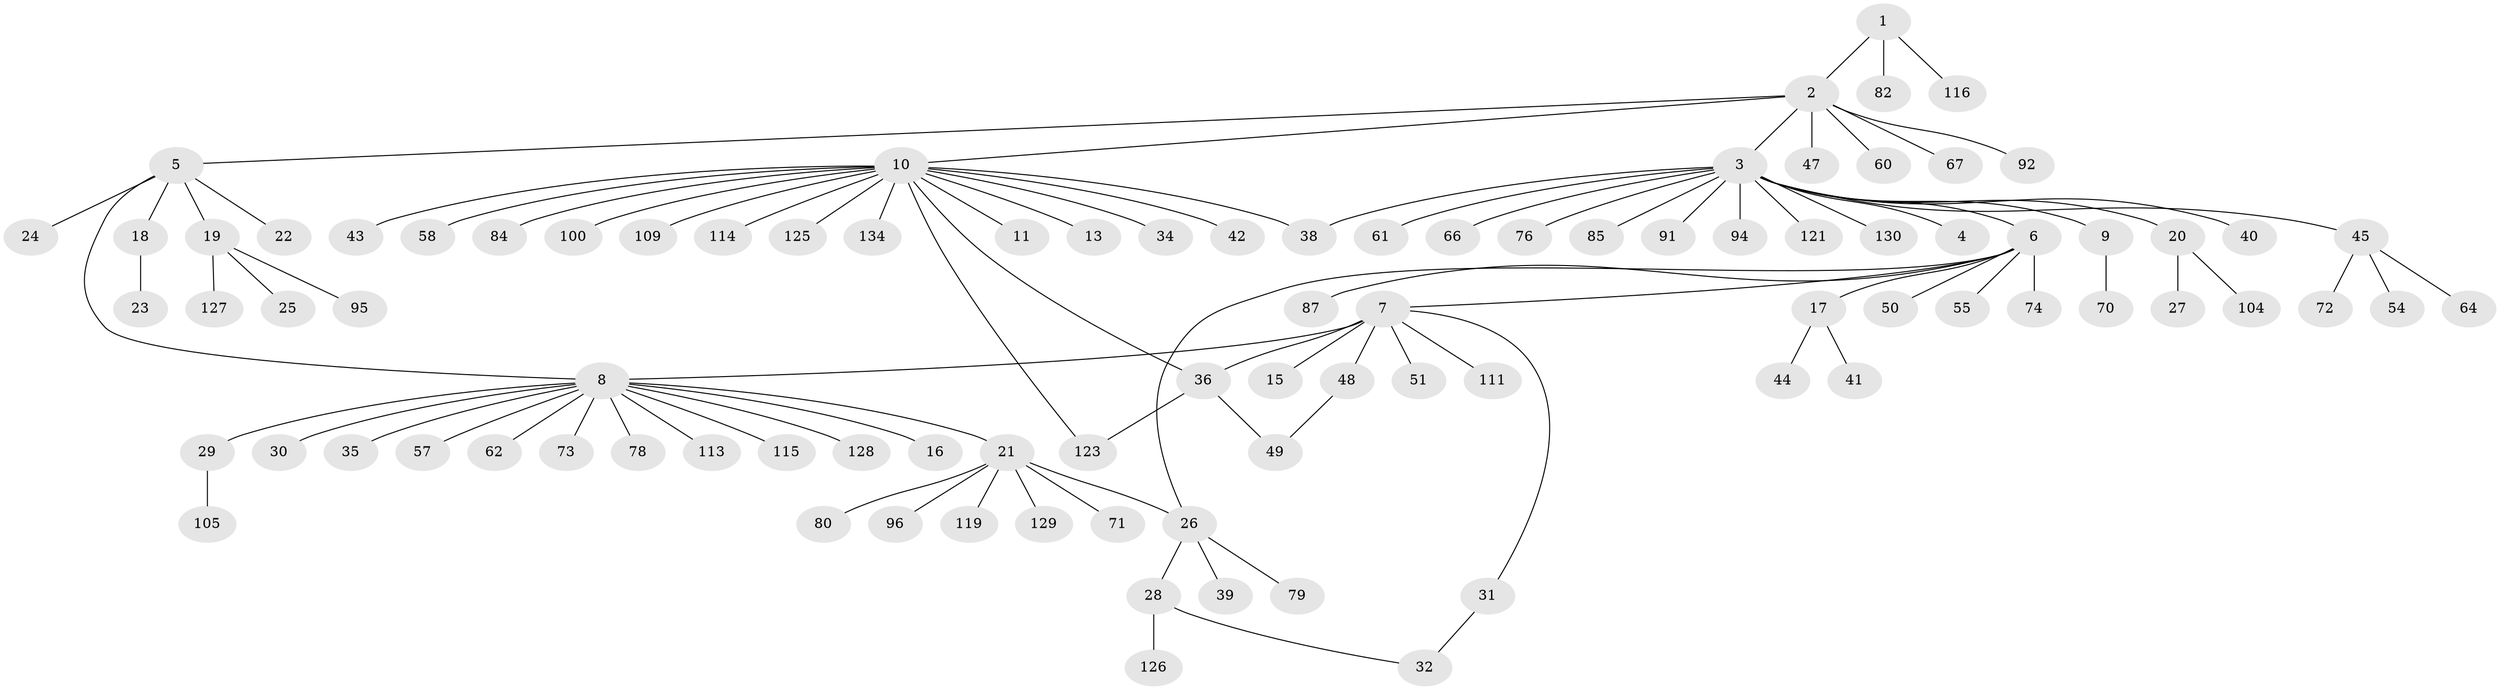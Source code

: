 // original degree distribution, {3: 0.05970149253731343, 8: 0.014925373134328358, 16: 0.014925373134328358, 1: 0.6865671641791045, 10: 0.007462686567164179, 15: 0.007462686567164179, 2: 0.14925373134328357, 17: 0.007462686567164179, 4: 0.022388059701492536, 7: 0.007462686567164179, 5: 0.007462686567164179, 6: 0.014925373134328358}
// Generated by graph-tools (version 1.1) at 2025/18/03/04/25 18:18:11]
// undirected, 93 vertices, 99 edges
graph export_dot {
graph [start="1"]
  node [color=gray90,style=filled];
  1 [super="+46"];
  2;
  3;
  4;
  5 [super="+93+124+86+69+65"];
  6;
  7 [super="+53+133+117+118+99+88+63+12"];
  8 [super="+37+14"];
  9;
  10 [super="+33"];
  11;
  13;
  15;
  16;
  17;
  18;
  19;
  20;
  21;
  22;
  23;
  24;
  25;
  26;
  27;
  28;
  29;
  30;
  31;
  32 [super="+59"];
  34;
  35;
  36 [super="+56+108+112+106+101"];
  38;
  39;
  40;
  41;
  42;
  43;
  44 [super="+132"];
  45;
  47;
  48 [super="+52+68+75+97"];
  49;
  50;
  51;
  54;
  55;
  57;
  58;
  60;
  61 [super="+89"];
  62;
  64;
  66;
  67;
  70;
  71 [super="+120"];
  72;
  73;
  74;
  76;
  78;
  79;
  80 [super="+122+81"];
  82;
  84;
  85;
  87;
  91;
  92;
  94;
  95;
  96;
  100;
  104;
  105;
  109;
  111;
  113;
  114;
  115;
  116;
  119;
  121;
  123 [super="+131"];
  125;
  126;
  127;
  128;
  129;
  130;
  134;
  1 -- 2;
  1 -- 82;
  1 -- 116;
  2 -- 3;
  2 -- 5;
  2 -- 10;
  2 -- 47;
  2 -- 60;
  2 -- 67;
  2 -- 92;
  3 -- 4;
  3 -- 6;
  3 -- 9;
  3 -- 20;
  3 -- 38;
  3 -- 40;
  3 -- 45;
  3 -- 61;
  3 -- 66;
  3 -- 76;
  3 -- 85;
  3 -- 91;
  3 -- 94;
  3 -- 121;
  3 -- 130;
  5 -- 18;
  5 -- 19;
  5 -- 22;
  5 -- 24;
  5 -- 8;
  6 -- 7;
  6 -- 17;
  6 -- 26;
  6 -- 50;
  6 -- 55;
  6 -- 74;
  6 -- 87;
  7 -- 8;
  7 -- 15;
  7 -- 31;
  7 -- 48;
  7 -- 51;
  7 -- 36 [weight=2];
  7 -- 111;
  8 -- 16;
  8 -- 21;
  8 -- 29;
  8 -- 30;
  8 -- 35;
  8 -- 57;
  8 -- 62;
  8 -- 73;
  8 -- 78;
  8 -- 113;
  8 -- 115;
  8 -- 128;
  9 -- 70;
  10 -- 11;
  10 -- 13;
  10 -- 34;
  10 -- 38;
  10 -- 42;
  10 -- 43;
  10 -- 58;
  10 -- 84;
  10 -- 100;
  10 -- 109;
  10 -- 114;
  10 -- 123;
  10 -- 125;
  10 -- 134;
  10 -- 36;
  17 -- 41;
  17 -- 44;
  18 -- 23;
  19 -- 25;
  19 -- 95;
  19 -- 127;
  20 -- 27;
  20 -- 104;
  21 -- 26;
  21 -- 71;
  21 -- 80;
  21 -- 96;
  21 -- 119;
  21 -- 129;
  26 -- 28;
  26 -- 39;
  26 -- 79;
  28 -- 126;
  28 -- 32;
  29 -- 105;
  31 -- 32;
  36 -- 49;
  36 -- 123;
  45 -- 54;
  45 -- 64;
  45 -- 72;
  48 -- 49;
}
